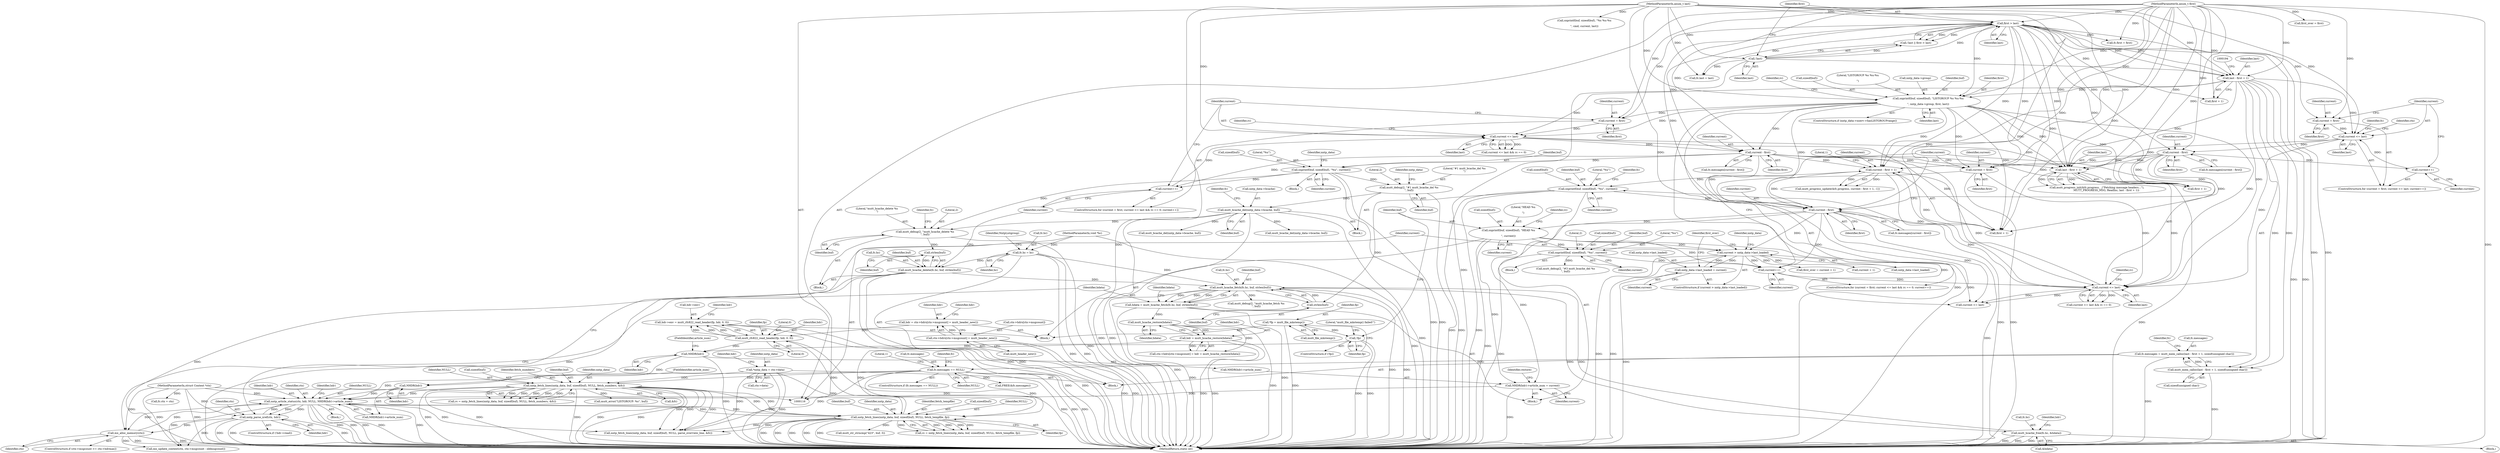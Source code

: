 digraph "0_neomutt_9e927affe3a021175f354af5fa01d22657c20585@API" {
"1000633" [label="(Call,hdr->env = mutt_rfc822_read_header(fp, hdr, 0, 0))"];
"1000637" [label="(Call,mutt_rfc822_read_header(fp, hdr, 0, 0))"];
"1000567" [label="(Call,nntp_fetch_lines(nntp_data, buf, sizeof(buf), NULL, fetch_tempfile, fp))"];
"1000258" [label="(Call,nntp_fetch_lines(nntp_data, buf, sizeof(buf), NULL, fetch_numbers, &fc))"];
"1000124" [label="(Call,*nntp_data = ctx->data)"];
"1000196" [label="(Call,fc.messages == NULL)"];
"1000183" [label="(Call,fc.messages = mutt_mem_calloc(last - first + 1, sizeof(unsigned char)))"];
"1000187" [label="(Call,mutt_mem_calloc(last - first + 1, sizeof(unsigned char)))"];
"1000188" [label="(Call,last - first + 1)"];
"1000120" [label="(MethodParameterIn,anum_t last)"];
"1000156" [label="(Call,!last)"];
"1000158" [label="(Call,first > last)"];
"1000119" [label="(MethodParameterIn,anum_t first)"];
"1000698" [label="(Call,nntp_article_status(ctx, hdr, NULL, NHDR(hdr)->article_num))"];
"1000711" [label="(Call,nntp_parse_xref(ctx, hdr))"];
"1000117" [label="(MethodParameterIn,struct Context *ctx)"];
"1000434" [label="(Call,mx_alloc_memory(ctx))"];
"1000703" [label="(Call,NHDR(hdr))"];
"1000685" [label="(Call,NHDR(hdr))"];
"1000460" [label="(Call,hdr = mutt_hcache_restore(hdata))"];
"1000462" [label="(Call,mutt_hcache_restore(hdata))"];
"1000436" [label="(Call,hdata = mutt_hcache_fetch(fc.hc, buf, strlen(buf)))"];
"1000438" [label="(Call,mutt_hcache_fetch(fc.hc, buf, strlen(buf)))"];
"1000332" [label="(Call,mutt_hcache_delete(fc.hc, buf, strlen(buf)))"];
"1000204" [label="(Call,fc.hc = hc)"];
"1000118" [label="(MethodParameterIn,void *hc)"];
"1000337" [label="(Call,strlen(buf))"];
"1000328" [label="(Call,mutt_debug(2, \"mutt_hcache_delete %s\n\", buf))"];
"1000303" [label="(Call,snprintf(buf, sizeof(buf), \"%u\", current))"];
"1000299" [label="(Call,current - first)"];
"1000285" [label="(Call,current <= last)"];
"1000291" [label="(Call,current++)"];
"1000281" [label="(Call,current = first)"];
"1000237" [label="(Call,snprintf(buf, sizeof(buf), \"LISTGROUP %s %u-%u\r\n\", nntp_data->group, first, last))"];
"1000318" [label="(Call,mutt_bcache_del(nntp_data->bcache, buf))"];
"1000314" [label="(Call,mutt_debug(2, \"#1 mutt_bcache_del %s\n\", buf))"];
"1000464" [label="(Call,mutt_hcache_free(fc.hc, &hdata))"];
"1000443" [label="(Call,strlen(buf))"];
"1000410" [label="(Call,snprintf(buf, sizeof(buf), \"%u\", current))"];
"1000403" [label="(Call,current - first + 1)"];
"1000384" [label="(Call,current <= last)"];
"1000390" [label="(Call,current++)"];
"1000603" [label="(Call,snprintf(buf, sizeof(buf), \"%u\", current))"];
"1000559" [label="(Call,snprintf(buf, sizeof(buf), \"HEAD %u\r\n\", current))"];
"1000422" [label="(Call,current - first)"];
"1000355" [label="(Call,current - first)"];
"1000345" [label="(Call,current <= last)"];
"1000348" [label="(Call,current++)"];
"1000342" [label="(Call,current = first)"];
"1000715" [label="(Call,current > nntp_data->last_loaded)"];
"1000720" [label="(Call,nntp_data->last_loaded = current)"];
"1000380" [label="(Call,current = first)"];
"1000374" [label="(Call,last - first + 1)"];
"1000683" [label="(Call,NHDR(hdr)->article_num = current)"];
"1000549" [label="(Call,!fp)"];
"1000545" [label="(Call,*fp = mutt_file_mkstemp())"];
"1000622" [label="(Call,hdr = ctx->hdrs[ctx->msgcount] = mutt_header_new())"];
"1000624" [label="(Call,ctx->hdrs[ctx->msgcount] = mutt_header_new())"];
"1000726" [label="(Identifier,first_over)"];
"1000281" [label="(Call,current = first)"];
"1000549" [label="(Call,!fp)"];
"1000410" [label="(Call,snprintf(buf, sizeof(buf), \"%u\", current))"];
"1000605" [label="(Call,sizeof(buf))"];
"1000622" [label="(Call,hdr = ctx->hdrs[ctx->msgcount] = mutt_header_new())"];
"1000188" [label="(Call,last - first + 1)"];
"1000461" [label="(Identifier,hdr)"];
"1000720" [label="(Call,nntp_data->last_loaded = current)"];
"1000574" [label="(Identifier,fp)"];
"1000706" [label="(ControlStructure,if (!hdr->read))"];
"1000724" [label="(Identifier,current)"];
"1000303" [label="(Call,snprintf(buf, sizeof(buf), \"%u\", current))"];
"1000572" [label="(Identifier,NULL)"];
"1000709" [label="(Identifier,hdr)"];
"1000183" [label="(Call,fc.messages = mutt_mem_calloc(last - first + 1, sizeof(unsigned char)))"];
"1000439" [label="(Call,fc.hc)"];
"1000381" [label="(Identifier,current)"];
"1000205" [label="(Call,fc.hc)"];
"1000443" [label="(Call,strlen(buf))"];
"1000291" [label="(Call,current++)"];
"1000634" [label="(Call,hdr->env)"];
"1000125" [label="(Identifier,nntp_data)"];
"1000285" [label="(Call,current <= last)"];
"1000613" [label="(Call,mutt_bcache_del(nntp_data->bcache, buf))"];
"1000561" [label="(Call,sizeof(buf))"];
"1000347" [label="(Identifier,last)"];
"1000446" [label="(Identifier,hdata)"];
"1000426" [label="(ControlStructure,if (ctx->msgcount >= ctx->hdrmax))"];
"1000327" [label="(Block,)"];
"1000257" [label="(Identifier,rc)"];
"1000231" [label="(ControlStructure,if (nntp_data->nserv->hasLISTGROUPrange))"];
"1000208" [label="(Identifier,hc)"];
"1000701" [label="(Identifier,NULL)"];
"1000341" [label="(ControlStructure,for (current = first; current <= last; current++))"];
"1000300" [label="(Identifier,current)"];
"1000119" [label="(MethodParameterIn,anum_t first)"];
"1000564" [label="(Identifier,current)"];
"1000624" [label="(Call,ctx->hdrs[ctx->msgcount] = mutt_header_new())"];
"1000712" [label="(Identifier,ctx)"];
"1000684" [label="(Call,NHDR(hdr)->article_num)"];
"1000569" [label="(Identifier,buf)"];
"1000328" [label="(Call,mutt_debug(2, \"mutt_hcache_delete %s\n\", buf))"];
"1000809" [label="(Call,FREE(&fc.messages))"];
"1000287" [label="(Identifier,last)"];
"1000560" [label="(Identifier,buf)"];
"1000311" [label="(Identifier,nntp_data)"];
"1000211" [label="(Identifier,NntpListgroup)"];
"1000256" [label="(Call,rc = nntp_fetch_lines(nntp_data, buf, sizeof(buf), NULL, fetch_numbers, &fc))"];
"1000435" [label="(Identifier,ctx)"];
"1000722" [label="(Identifier,nntp_data)"];
"1000714" [label="(ControlStructure,if (current > nntp_data->last_loaded))"];
"1000565" [label="(Call,rc = nntp_fetch_lines(nntp_data, buf, sizeof(buf), NULL, fetch_tempfile, fp))"];
"1000280" [label="(ControlStructure,for (current = first; current <= last && rc == 0; current++))"];
"1000697" [label="(Block,)"];
"1000391" [label="(Identifier,current)"];
"1000132" [label="(Identifier,hdr)"];
"1000568" [label="(Identifier,nntp_data)"];
"1000356" [label="(Identifier,current)"];
"1000355" [label="(Call,current - first)"];
"1000573" [label="(Identifier,fetch_tempfile)"];
"1000716" [label="(Identifier,current)"];
"1000293" [label="(Block,)"];
"1000304" [label="(Identifier,buf)"];
"1000374" [label="(Call,last - first + 1)"];
"1000314" [label="(Call,mutt_debug(2, \"#1 mutt_bcache_del %s\n\", buf))"];
"1000559" [label="(Call,snprintf(buf, sizeof(buf), \"HEAD %u\r\n\", current))"];
"1000698" [label="(Call,nntp_article_status(ctx, hdr, NULL, NHDR(hdr)->article_num))"];
"1000563" [label="(Literal,\"HEAD %u\r\n\")"];
"1000547" [label="(Call,mutt_file_mkstemp())"];
"1000258" [label="(Call,nntp_fetch_lines(nntp_data, buf, sizeof(buf), NULL, fetch_numbers, &fc))"];
"1000390" [label="(Call,current++)"];
"1000375" [label="(Identifier,last)"];
"1000448" [label="(Call,mutt_debug(2, \"mutt_hcache_fetch %s\n\", buf))"];
"1000687" [label="(FieldIdentifier,article_num)"];
"1000292" [label="(Identifier,current)"];
"1000412" [label="(Call,sizeof(buf))"];
"1000282" [label="(Identifier,current)"];
"1000263" [label="(Identifier,NULL)"];
"1000239" [label="(Call,sizeof(buf))"];
"1000331" [label="(Identifier,buf)"];
"1000241" [label="(Literal,\"LISTGROUP %s %u-%u\r\n\")"];
"1000415" [label="(Identifier,current)"];
"1000603" [label="(Call,snprintf(buf, sizeof(buf), \"%u\", current))"];
"1000715" [label="(Call,current > nntp_data->last_loaded)"];
"1000388" [label="(Identifier,rc)"];
"1000637" [label="(Call,mutt_rfc822_read_header(fp, hdr, 0, 0))"];
"1000404" [label="(Identifier,current)"];
"1000333" [label="(Call,fc.hc)"];
"1000644" [label="(Identifier,hdr)"];
"1000200" [label="(Identifier,NULL)"];
"1000286" [label="(Identifier,current)"];
"1000320" [label="(Identifier,nntp_data)"];
"1000382" [label="(Identifier,first)"];
"1000566" [label="(Identifier,rc)"];
"1000318" [label="(Call,mutt_bcache_del(nntp_data->bcache, buf))"];
"1000246" [label="(Identifier,last)"];
"1000343" [label="(Identifier,current)"];
"1000725" [label="(Call,first_over = current + 1)"];
"1000380" [label="(Call,current = first)"];
"1000316" [label="(Literal,\"#1 mutt_bcache_del %s\n\")"];
"1000384" [label="(Call,current <= last)"];
"1000289" [label="(Identifier,rc)"];
"1000348" [label="(Call,current++)"];
"1000322" [label="(Identifier,buf)"];
"1000465" [label="(Call,fc.hc)"];
"1000117" [label="(MethodParameterIn,struct Context *ctx)"];
"1000768" [label="(Call,snprintf(buf, sizeof(buf), \"%s %u-%u\r\n\", cmd, current, last))"];
"1000204" [label="(Call,fc.hc = hc)"];
"1000683" [label="(Call,NHDR(hdr)->article_num = current)"];
"1000778" [label="(Call,nntp_fetch_lines(nntp_data, buf, sizeof(buf), NULL, parse_overview_line, &fc))"];
"1000609" [label="(Call,mutt_debug(2, \"#3 mutt_bcache_del %s\n\", buf))"];
"1000570" [label="(Call,sizeof(buf))"];
"1000308" [label="(Identifier,current)"];
"1000608" [label="(Identifier,current)"];
"1000711" [label="(Call,nntp_parse_xref(ctx, hdr))"];
"1000545" [label="(Call,*fp = mutt_file_mkstemp())"];
"1000163" [label="(Call,fc.ctx = ctx)"];
"1000342" [label="(Call,current = first)"];
"1000437" [label="(Identifier,hdata)"];
"1000147" [label="(Call,first_over = first)"];
"1000317" [label="(Identifier,buf)"];
"1000543" [label="(Block,)"];
"1000548" [label="(ControlStructure,if (!fp))"];
"1000284" [label="(Call,current <= last && rc == 0)"];
"1000721" [label="(Call,nntp_data->last_loaded)"];
"1000242" [label="(Call,nntp_data->group)"];
"1000463" [label="(Identifier,hdata)"];
"1000546" [label="(Identifier,fp)"];
"1000168" [label="(Call,fc.first = first)"];
"1000238" [label="(Identifier,buf)"];
"1000704" [label="(Identifier,hdr)"];
"1000452" [label="(Call,ctx->hdrs[ctx->msgcount] = hdr = mutt_hcache_restore(hdata))"];
"1000349" [label="(Identifier,current)"];
"1000423" [label="(Identifier,current)"];
"1000411" [label="(Identifier,buf)"];
"1000472" [label="(Identifier,hdr)"];
"1000444" [label="(Identifier,buf)"];
"1000190" [label="(Call,first + 1)"];
"1000468" [label="(Call,&hdata)"];
"1000398" [label="(Call,mutt_progress_update(&fc.progress, current - first + 1, -1))"];
"1000301" [label="(Identifier,first)"];
"1000550" [label="(Identifier,fp)"];
"1000639" [label="(Identifier,hdr)"];
"1000158" [label="(Call,first > last)"];
"1000495" [label="(Call,mutt_bcache_del(nntp_data->bcache, buf))"];
"1000588" [label="(Call,mutt_str_strncmp(\"423\", buf, 3))"];
"1000604" [label="(Identifier,buf)"];
"1000353" [label="(Identifier,fc)"];
"1000193" [label="(Call,sizeof(unsigned char))"];
"1000346" [label="(Identifier,current)"];
"1000705" [label="(FieldIdentifier,article_num)"];
"1000641" [label="(Literal,0)"];
"1000124" [label="(Call,*nntp_data = ctx->data)"];
"1000727" [label="(Call,current + 1)"];
"1000272" [label="(Call,mutt_error(\"LISTGROUP: %s\", buf))"];
"1000717" [label="(Call,nntp_data->last_loaded)"];
"1000261" [label="(Call,sizeof(buf))"];
"1000379" [label="(ControlStructure,for (current = first; current <= last && rc == 0; current++))"];
"1000295" [label="(Call,fc.messages[current - first])"];
"1000633" [label="(Call,hdr->env = mutt_rfc822_read_header(fp, hdr, 0, 0))"];
"1000329" [label="(Literal,2)"];
"1000632" [label="(Call,mutt_header_new())"];
"1000702" [label="(Call,NHDR(hdr)->article_num)"];
"1000206" [label="(Identifier,fc)"];
"1000447" [label="(Block,)"];
"1000700" [label="(Identifier,hdr)"];
"1000330" [label="(Literal,\"mutt_hcache_delete %s\n\")"];
"1000299" [label="(Call,current - first)"];
"1000635" [label="(Identifier,hdr)"];
"1000283" [label="(Identifier,first)"];
"1000203" [label="(Literal,1)"];
"1000264" [label="(Identifier,fetch_numbers)"];
"1000120" [label="(MethodParameterIn,anum_t last)"];
"1000460" [label="(Call,hdr = mutt_hcache_restore(hdata))"];
"1000607" [label="(Literal,\"%u\")"];
"1000602" [label="(Block,)"];
"1000122" [label="(Block,)"];
"1000703" [label="(Call,NHDR(hdr))"];
"1000305" [label="(Call,sizeof(buf))"];
"1000365" [label="(Call,mutt_progress_init(&fc.progress, _(\"Fetching message headers...\"),\n                       MUTT_PROGRESS_MSG, ReadInc, last - first + 1))"];
"1000319" [label="(Call,nntp_data->bcache)"];
"1000265" [label="(Call,&fc)"];
"1000307" [label="(Literal,\"%u\")"];
"1000713" [label="(Identifier,hdr)"];
"1000357" [label="(Identifier,first)"];
"1000245" [label="(Identifier,first)"];
"1000690" [label="(Identifier,restore)"];
"1000464" [label="(Call,mutt_hcache_free(fc.hc, &hdata))"];
"1000197" [label="(Call,fc.messages)"];
"1000313" [label="(Block,)"];
"1000383" [label="(Call,current <= last && rc == 0)"];
"1000157" [label="(Identifier,last)"];
"1000442" [label="(Identifier,buf)"];
"1000414" [label="(Literal,\"%u\")"];
"1000260" [label="(Identifier,buf)"];
"1000337" [label="(Call,strlen(buf))"];
"1000638" [label="(Identifier,fp)"];
"1000334" [label="(Identifier,fc)"];
"1000802" [label="(Call,mx_update_context(ctx, ctx->msgcount - oldmsgcount))"];
"1000155" [label="(Call,!last || first > last)"];
"1000438" [label="(Call,mutt_hcache_fetch(fc.hc, buf, strlen(buf)))"];
"1000623" [label="(Identifier,hdr)"];
"1000688" [label="(Identifier,current)"];
"1000385" [label="(Identifier,current)"];
"1000187" [label="(Call,mutt_mem_calloc(last - first + 1, sizeof(unsigned char)))"];
"1000422" [label="(Call,current - first)"];
"1000126" [label="(Call,ctx->data)"];
"1000159" [label="(Identifier,first)"];
"1000640" [label="(Literal,0)"];
"1000184" [label="(Call,fc.messages)"];
"1000345" [label="(Call,current <= last)"];
"1000434" [label="(Call,mx_alloc_memory(ctx))"];
"1000553" [label="(Literal,\"mutt_file_mkstemp() failed!\")"];
"1000344" [label="(Identifier,first)"];
"1000403" [label="(Call,current - first + 1)"];
"1000685" [label="(Call,NHDR(hdr))"];
"1000420" [label="(Identifier,fc)"];
"1000315" [label="(Literal,2)"];
"1000237" [label="(Call,snprintf(buf, sizeof(buf), \"LISTGROUP %s %u-%u\r\n\", nntp_data->group, first, last))"];
"1000336" [label="(Identifier,buf)"];
"1000196" [label="(Call,fc.messages == NULL)"];
"1000418" [label="(Call,fc.messages[current - first])"];
"1000462" [label="(Call,mutt_hcache_restore(hdata))"];
"1000189" [label="(Identifier,last)"];
"1000686" [label="(Identifier,hdr)"];
"1000118" [label="(MethodParameterIn,void *hc)"];
"1000625" [label="(Call,ctx->hdrs[ctx->msgcount])"];
"1000409" [label="(Literal,1)"];
"1000195" [label="(ControlStructure,if (fc.messages == NULL))"];
"1000405" [label="(Call,first + 1)"];
"1000351" [label="(Call,fc.messages[current - first])"];
"1000259" [label="(Identifier,nntp_data)"];
"1000173" [label="(Call,fc.last = last)"];
"1000386" [label="(Identifier,last)"];
"1000362" [label="(Identifier,ctx)"];
"1000325" [label="(Identifier,fc)"];
"1000699" [label="(Identifier,ctx)"];
"1000610" [label="(Literal,2)"];
"1000156" [label="(Call,!last)"];
"1000198" [label="(Identifier,fc)"];
"1000392" [label="(Block,)"];
"1000332" [label="(Call,mutt_hcache_delete(fc.hc, buf, strlen(buf)))"];
"1000436" [label="(Call,hdata = mutt_hcache_fetch(fc.hc, buf, strlen(buf)))"];
"1000424" [label="(Identifier,first)"];
"1000824" [label="(MethodReturn,static int)"];
"1000160" [label="(Identifier,last)"];
"1000338" [label="(Identifier,buf)"];
"1000745" [label="(Call,current <= last)"];
"1000376" [label="(Call,first + 1)"];
"1000567" [label="(Call,nntp_fetch_lines(nntp_data, buf, sizeof(buf), NULL, fetch_tempfile, fp))"];
"1000633" -> "1000543"  [label="AST: "];
"1000633" -> "1000637"  [label="CFG: "];
"1000634" -> "1000633"  [label="AST: "];
"1000637" -> "1000633"  [label="AST: "];
"1000644" -> "1000633"  [label="CFG: "];
"1000633" -> "1000824"  [label="DDG: "];
"1000633" -> "1000824"  [label="DDG: "];
"1000637" -> "1000633"  [label="DDG: "];
"1000637" -> "1000633"  [label="DDG: "];
"1000637" -> "1000633"  [label="DDG: "];
"1000637" -> "1000641"  [label="CFG: "];
"1000638" -> "1000637"  [label="AST: "];
"1000639" -> "1000637"  [label="AST: "];
"1000640" -> "1000637"  [label="AST: "];
"1000641" -> "1000637"  [label="AST: "];
"1000637" -> "1000824"  [label="DDG: "];
"1000567" -> "1000637"  [label="DDG: "];
"1000622" -> "1000637"  [label="DDG: "];
"1000637" -> "1000685"  [label="DDG: "];
"1000567" -> "1000565"  [label="AST: "];
"1000567" -> "1000574"  [label="CFG: "];
"1000568" -> "1000567"  [label="AST: "];
"1000569" -> "1000567"  [label="AST: "];
"1000570" -> "1000567"  [label="AST: "];
"1000572" -> "1000567"  [label="AST: "];
"1000573" -> "1000567"  [label="AST: "];
"1000574" -> "1000567"  [label="AST: "];
"1000565" -> "1000567"  [label="CFG: "];
"1000567" -> "1000824"  [label="DDG: "];
"1000567" -> "1000824"  [label="DDG: "];
"1000567" -> "1000824"  [label="DDG: "];
"1000567" -> "1000824"  [label="DDG: "];
"1000567" -> "1000824"  [label="DDG: "];
"1000567" -> "1000565"  [label="DDG: "];
"1000567" -> "1000565"  [label="DDG: "];
"1000567" -> "1000565"  [label="DDG: "];
"1000567" -> "1000565"  [label="DDG: "];
"1000567" -> "1000565"  [label="DDG: "];
"1000258" -> "1000567"  [label="DDG: "];
"1000258" -> "1000567"  [label="DDG: "];
"1000124" -> "1000567"  [label="DDG: "];
"1000196" -> "1000567"  [label="DDG: "];
"1000698" -> "1000567"  [label="DDG: "];
"1000549" -> "1000567"  [label="DDG: "];
"1000567" -> "1000588"  [label="DDG: "];
"1000567" -> "1000698"  [label="DDG: "];
"1000567" -> "1000778"  [label="DDG: "];
"1000567" -> "1000778"  [label="DDG: "];
"1000258" -> "1000256"  [label="AST: "];
"1000258" -> "1000265"  [label="CFG: "];
"1000259" -> "1000258"  [label="AST: "];
"1000260" -> "1000258"  [label="AST: "];
"1000261" -> "1000258"  [label="AST: "];
"1000263" -> "1000258"  [label="AST: "];
"1000264" -> "1000258"  [label="AST: "];
"1000265" -> "1000258"  [label="AST: "];
"1000256" -> "1000258"  [label="CFG: "];
"1000258" -> "1000824"  [label="DDG: "];
"1000258" -> "1000824"  [label="DDG: "];
"1000258" -> "1000824"  [label="DDG: "];
"1000258" -> "1000824"  [label="DDG: "];
"1000258" -> "1000824"  [label="DDG: "];
"1000258" -> "1000256"  [label="DDG: "];
"1000258" -> "1000256"  [label="DDG: "];
"1000258" -> "1000256"  [label="DDG: "];
"1000258" -> "1000256"  [label="DDG: "];
"1000258" -> "1000256"  [label="DDG: "];
"1000124" -> "1000258"  [label="DDG: "];
"1000196" -> "1000258"  [label="DDG: "];
"1000258" -> "1000272"  [label="DDG: "];
"1000258" -> "1000698"  [label="DDG: "];
"1000258" -> "1000778"  [label="DDG: "];
"1000258" -> "1000778"  [label="DDG: "];
"1000258" -> "1000778"  [label="DDG: "];
"1000124" -> "1000122"  [label="AST: "];
"1000124" -> "1000126"  [label="CFG: "];
"1000125" -> "1000124"  [label="AST: "];
"1000126" -> "1000124"  [label="AST: "];
"1000132" -> "1000124"  [label="CFG: "];
"1000124" -> "1000824"  [label="DDG: "];
"1000124" -> "1000824"  [label="DDG: "];
"1000124" -> "1000778"  [label="DDG: "];
"1000196" -> "1000195"  [label="AST: "];
"1000196" -> "1000200"  [label="CFG: "];
"1000197" -> "1000196"  [label="AST: "];
"1000200" -> "1000196"  [label="AST: "];
"1000203" -> "1000196"  [label="CFG: "];
"1000206" -> "1000196"  [label="CFG: "];
"1000196" -> "1000824"  [label="DDG: "];
"1000196" -> "1000824"  [label="DDG: "];
"1000196" -> "1000824"  [label="DDG: "];
"1000183" -> "1000196"  [label="DDG: "];
"1000196" -> "1000698"  [label="DDG: "];
"1000196" -> "1000778"  [label="DDG: "];
"1000196" -> "1000809"  [label="DDG: "];
"1000183" -> "1000122"  [label="AST: "];
"1000183" -> "1000187"  [label="CFG: "];
"1000184" -> "1000183"  [label="AST: "];
"1000187" -> "1000183"  [label="AST: "];
"1000198" -> "1000183"  [label="CFG: "];
"1000183" -> "1000824"  [label="DDG: "];
"1000187" -> "1000183"  [label="DDG: "];
"1000187" -> "1000193"  [label="CFG: "];
"1000188" -> "1000187"  [label="AST: "];
"1000193" -> "1000187"  [label="AST: "];
"1000187" -> "1000824"  [label="DDG: "];
"1000188" -> "1000187"  [label="DDG: "];
"1000188" -> "1000187"  [label="DDG: "];
"1000188" -> "1000190"  [label="CFG: "];
"1000189" -> "1000188"  [label="AST: "];
"1000190" -> "1000188"  [label="AST: "];
"1000194" -> "1000188"  [label="CFG: "];
"1000188" -> "1000824"  [label="DDG: "];
"1000188" -> "1000824"  [label="DDG: "];
"1000120" -> "1000188"  [label="DDG: "];
"1000156" -> "1000188"  [label="DDG: "];
"1000158" -> "1000188"  [label="DDG: "];
"1000158" -> "1000188"  [label="DDG: "];
"1000119" -> "1000188"  [label="DDG: "];
"1000188" -> "1000237"  [label="DDG: "];
"1000188" -> "1000285"  [label="DDG: "];
"1000188" -> "1000345"  [label="DDG: "];
"1000188" -> "1000374"  [label="DDG: "];
"1000188" -> "1000384"  [label="DDG: "];
"1000120" -> "1000116"  [label="AST: "];
"1000120" -> "1000824"  [label="DDG: "];
"1000120" -> "1000156"  [label="DDG: "];
"1000120" -> "1000158"  [label="DDG: "];
"1000120" -> "1000173"  [label="DDG: "];
"1000120" -> "1000237"  [label="DDG: "];
"1000120" -> "1000285"  [label="DDG: "];
"1000120" -> "1000345"  [label="DDG: "];
"1000120" -> "1000374"  [label="DDG: "];
"1000120" -> "1000384"  [label="DDG: "];
"1000120" -> "1000745"  [label="DDG: "];
"1000120" -> "1000768"  [label="DDG: "];
"1000156" -> "1000155"  [label="AST: "];
"1000156" -> "1000157"  [label="CFG: "];
"1000157" -> "1000156"  [label="AST: "];
"1000159" -> "1000156"  [label="CFG: "];
"1000155" -> "1000156"  [label="CFG: "];
"1000156" -> "1000824"  [label="DDG: "];
"1000156" -> "1000155"  [label="DDG: "];
"1000156" -> "1000158"  [label="DDG: "];
"1000156" -> "1000173"  [label="DDG: "];
"1000158" -> "1000155"  [label="AST: "];
"1000158" -> "1000160"  [label="CFG: "];
"1000159" -> "1000158"  [label="AST: "];
"1000160" -> "1000158"  [label="AST: "];
"1000155" -> "1000158"  [label="CFG: "];
"1000158" -> "1000824"  [label="DDG: "];
"1000158" -> "1000824"  [label="DDG: "];
"1000158" -> "1000155"  [label="DDG: "];
"1000158" -> "1000155"  [label="DDG: "];
"1000119" -> "1000158"  [label="DDG: "];
"1000158" -> "1000168"  [label="DDG: "];
"1000158" -> "1000173"  [label="DDG: "];
"1000158" -> "1000190"  [label="DDG: "];
"1000158" -> "1000237"  [label="DDG: "];
"1000158" -> "1000281"  [label="DDG: "];
"1000158" -> "1000299"  [label="DDG: "];
"1000158" -> "1000342"  [label="DDG: "];
"1000158" -> "1000355"  [label="DDG: "];
"1000158" -> "1000374"  [label="DDG: "];
"1000158" -> "1000376"  [label="DDG: "];
"1000158" -> "1000380"  [label="DDG: "];
"1000158" -> "1000403"  [label="DDG: "];
"1000158" -> "1000405"  [label="DDG: "];
"1000158" -> "1000422"  [label="DDG: "];
"1000119" -> "1000116"  [label="AST: "];
"1000119" -> "1000824"  [label="DDG: "];
"1000119" -> "1000147"  [label="DDG: "];
"1000119" -> "1000168"  [label="DDG: "];
"1000119" -> "1000190"  [label="DDG: "];
"1000119" -> "1000237"  [label="DDG: "];
"1000119" -> "1000281"  [label="DDG: "];
"1000119" -> "1000299"  [label="DDG: "];
"1000119" -> "1000342"  [label="DDG: "];
"1000119" -> "1000355"  [label="DDG: "];
"1000119" -> "1000374"  [label="DDG: "];
"1000119" -> "1000376"  [label="DDG: "];
"1000119" -> "1000380"  [label="DDG: "];
"1000119" -> "1000403"  [label="DDG: "];
"1000119" -> "1000405"  [label="DDG: "];
"1000119" -> "1000422"  [label="DDG: "];
"1000698" -> "1000697"  [label="AST: "];
"1000698" -> "1000702"  [label="CFG: "];
"1000699" -> "1000698"  [label="AST: "];
"1000700" -> "1000698"  [label="AST: "];
"1000701" -> "1000698"  [label="AST: "];
"1000702" -> "1000698"  [label="AST: "];
"1000709" -> "1000698"  [label="CFG: "];
"1000698" -> "1000824"  [label="DDG: "];
"1000698" -> "1000824"  [label="DDG: "];
"1000698" -> "1000824"  [label="DDG: "];
"1000698" -> "1000824"  [label="DDG: "];
"1000698" -> "1000824"  [label="DDG: "];
"1000698" -> "1000434"  [label="DDG: "];
"1000711" -> "1000698"  [label="DDG: "];
"1000434" -> "1000698"  [label="DDG: "];
"1000117" -> "1000698"  [label="DDG: "];
"1000703" -> "1000698"  [label="DDG: "];
"1000683" -> "1000698"  [label="DDG: "];
"1000698" -> "1000711"  [label="DDG: "];
"1000698" -> "1000711"  [label="DDG: "];
"1000698" -> "1000778"  [label="DDG: "];
"1000698" -> "1000802"  [label="DDG: "];
"1000711" -> "1000706"  [label="AST: "];
"1000711" -> "1000713"  [label="CFG: "];
"1000712" -> "1000711"  [label="AST: "];
"1000713" -> "1000711"  [label="AST: "];
"1000716" -> "1000711"  [label="CFG: "];
"1000711" -> "1000824"  [label="DDG: "];
"1000711" -> "1000824"  [label="DDG: "];
"1000711" -> "1000824"  [label="DDG: "];
"1000711" -> "1000434"  [label="DDG: "];
"1000117" -> "1000711"  [label="DDG: "];
"1000711" -> "1000802"  [label="DDG: "];
"1000117" -> "1000116"  [label="AST: "];
"1000117" -> "1000824"  [label="DDG: "];
"1000117" -> "1000163"  [label="DDG: "];
"1000117" -> "1000434"  [label="DDG: "];
"1000117" -> "1000802"  [label="DDG: "];
"1000434" -> "1000426"  [label="AST: "];
"1000434" -> "1000435"  [label="CFG: "];
"1000435" -> "1000434"  [label="AST: "];
"1000437" -> "1000434"  [label="CFG: "];
"1000434" -> "1000824"  [label="DDG: "];
"1000434" -> "1000824"  [label="DDG: "];
"1000434" -> "1000802"  [label="DDG: "];
"1000703" -> "1000702"  [label="AST: "];
"1000703" -> "1000704"  [label="CFG: "];
"1000704" -> "1000703"  [label="AST: "];
"1000705" -> "1000703"  [label="CFG: "];
"1000685" -> "1000703"  [label="DDG: "];
"1000685" -> "1000684"  [label="AST: "];
"1000685" -> "1000686"  [label="CFG: "];
"1000686" -> "1000685"  [label="AST: "];
"1000687" -> "1000685"  [label="CFG: "];
"1000685" -> "1000824"  [label="DDG: "];
"1000460" -> "1000685"  [label="DDG: "];
"1000460" -> "1000452"  [label="AST: "];
"1000460" -> "1000462"  [label="CFG: "];
"1000461" -> "1000460"  [label="AST: "];
"1000462" -> "1000460"  [label="AST: "];
"1000452" -> "1000460"  [label="CFG: "];
"1000460" -> "1000824"  [label="DDG: "];
"1000460" -> "1000824"  [label="DDG: "];
"1000460" -> "1000452"  [label="DDG: "];
"1000462" -> "1000460"  [label="DDG: "];
"1000462" -> "1000463"  [label="CFG: "];
"1000463" -> "1000462"  [label="AST: "];
"1000462" -> "1000824"  [label="DDG: "];
"1000462" -> "1000452"  [label="DDG: "];
"1000436" -> "1000462"  [label="DDG: "];
"1000436" -> "1000392"  [label="AST: "];
"1000436" -> "1000438"  [label="CFG: "];
"1000437" -> "1000436"  [label="AST: "];
"1000438" -> "1000436"  [label="AST: "];
"1000446" -> "1000436"  [label="CFG: "];
"1000436" -> "1000824"  [label="DDG: "];
"1000436" -> "1000824"  [label="DDG: "];
"1000438" -> "1000436"  [label="DDG: "];
"1000438" -> "1000436"  [label="DDG: "];
"1000438" -> "1000436"  [label="DDG: "];
"1000438" -> "1000443"  [label="CFG: "];
"1000439" -> "1000438"  [label="AST: "];
"1000442" -> "1000438"  [label="AST: "];
"1000443" -> "1000438"  [label="AST: "];
"1000438" -> "1000824"  [label="DDG: "];
"1000438" -> "1000824"  [label="DDG: "];
"1000438" -> "1000824"  [label="DDG: "];
"1000332" -> "1000438"  [label="DDG: "];
"1000464" -> "1000438"  [label="DDG: "];
"1000204" -> "1000438"  [label="DDG: "];
"1000443" -> "1000438"  [label="DDG: "];
"1000438" -> "1000448"  [label="DDG: "];
"1000438" -> "1000464"  [label="DDG: "];
"1000332" -> "1000327"  [label="AST: "];
"1000332" -> "1000337"  [label="CFG: "];
"1000333" -> "1000332"  [label="AST: "];
"1000336" -> "1000332"  [label="AST: "];
"1000337" -> "1000332"  [label="AST: "];
"1000292" -> "1000332"  [label="CFG: "];
"1000332" -> "1000824"  [label="DDG: "];
"1000332" -> "1000824"  [label="DDG: "];
"1000332" -> "1000824"  [label="DDG: "];
"1000332" -> "1000824"  [label="DDG: "];
"1000204" -> "1000332"  [label="DDG: "];
"1000337" -> "1000332"  [label="DDG: "];
"1000204" -> "1000122"  [label="AST: "];
"1000204" -> "1000208"  [label="CFG: "];
"1000205" -> "1000204"  [label="AST: "];
"1000208" -> "1000204"  [label="AST: "];
"1000211" -> "1000204"  [label="CFG: "];
"1000204" -> "1000824"  [label="DDG: "];
"1000204" -> "1000824"  [label="DDG: "];
"1000118" -> "1000204"  [label="DDG: "];
"1000118" -> "1000116"  [label="AST: "];
"1000118" -> "1000824"  [label="DDG: "];
"1000337" -> "1000338"  [label="CFG: "];
"1000338" -> "1000337"  [label="AST: "];
"1000328" -> "1000337"  [label="DDG: "];
"1000328" -> "1000327"  [label="AST: "];
"1000328" -> "1000331"  [label="CFG: "];
"1000329" -> "1000328"  [label="AST: "];
"1000330" -> "1000328"  [label="AST: "];
"1000331" -> "1000328"  [label="AST: "];
"1000334" -> "1000328"  [label="CFG: "];
"1000328" -> "1000824"  [label="DDG: "];
"1000303" -> "1000328"  [label="DDG: "];
"1000318" -> "1000328"  [label="DDG: "];
"1000303" -> "1000293"  [label="AST: "];
"1000303" -> "1000308"  [label="CFG: "];
"1000304" -> "1000303"  [label="AST: "];
"1000305" -> "1000303"  [label="AST: "];
"1000307" -> "1000303"  [label="AST: "];
"1000308" -> "1000303"  [label="AST: "];
"1000311" -> "1000303"  [label="CFG: "];
"1000303" -> "1000824"  [label="DDG: "];
"1000303" -> "1000824"  [label="DDG: "];
"1000303" -> "1000291"  [label="DDG: "];
"1000299" -> "1000303"  [label="DDG: "];
"1000303" -> "1000314"  [label="DDG: "];
"1000299" -> "1000295"  [label="AST: "];
"1000299" -> "1000301"  [label="CFG: "];
"1000300" -> "1000299"  [label="AST: "];
"1000301" -> "1000299"  [label="AST: "];
"1000295" -> "1000299"  [label="CFG: "];
"1000299" -> "1000291"  [label="DDG: "];
"1000285" -> "1000299"  [label="DDG: "];
"1000237" -> "1000299"  [label="DDG: "];
"1000299" -> "1000374"  [label="DDG: "];
"1000299" -> "1000376"  [label="DDG: "];
"1000299" -> "1000380"  [label="DDG: "];
"1000299" -> "1000403"  [label="DDG: "];
"1000299" -> "1000405"  [label="DDG: "];
"1000299" -> "1000422"  [label="DDG: "];
"1000285" -> "1000284"  [label="AST: "];
"1000285" -> "1000287"  [label="CFG: "];
"1000286" -> "1000285"  [label="AST: "];
"1000287" -> "1000285"  [label="AST: "];
"1000289" -> "1000285"  [label="CFG: "];
"1000284" -> "1000285"  [label="CFG: "];
"1000285" -> "1000284"  [label="DDG: "];
"1000285" -> "1000284"  [label="DDG: "];
"1000291" -> "1000285"  [label="DDG: "];
"1000281" -> "1000285"  [label="DDG: "];
"1000237" -> "1000285"  [label="DDG: "];
"1000285" -> "1000374"  [label="DDG: "];
"1000285" -> "1000384"  [label="DDG: "];
"1000291" -> "1000280"  [label="AST: "];
"1000291" -> "1000292"  [label="CFG: "];
"1000292" -> "1000291"  [label="AST: "];
"1000286" -> "1000291"  [label="CFG: "];
"1000281" -> "1000280"  [label="AST: "];
"1000281" -> "1000283"  [label="CFG: "];
"1000282" -> "1000281"  [label="AST: "];
"1000283" -> "1000281"  [label="AST: "];
"1000286" -> "1000281"  [label="CFG: "];
"1000237" -> "1000281"  [label="DDG: "];
"1000237" -> "1000231"  [label="AST: "];
"1000237" -> "1000246"  [label="CFG: "];
"1000238" -> "1000237"  [label="AST: "];
"1000239" -> "1000237"  [label="AST: "];
"1000241" -> "1000237"  [label="AST: "];
"1000242" -> "1000237"  [label="AST: "];
"1000245" -> "1000237"  [label="AST: "];
"1000246" -> "1000237"  [label="AST: "];
"1000257" -> "1000237"  [label="CFG: "];
"1000237" -> "1000824"  [label="DDG: "];
"1000237" -> "1000824"  [label="DDG: "];
"1000237" -> "1000374"  [label="DDG: "];
"1000237" -> "1000374"  [label="DDG: "];
"1000237" -> "1000376"  [label="DDG: "];
"1000237" -> "1000380"  [label="DDG: "];
"1000237" -> "1000384"  [label="DDG: "];
"1000237" -> "1000403"  [label="DDG: "];
"1000237" -> "1000405"  [label="DDG: "];
"1000237" -> "1000422"  [label="DDG: "];
"1000318" -> "1000313"  [label="AST: "];
"1000318" -> "1000322"  [label="CFG: "];
"1000319" -> "1000318"  [label="AST: "];
"1000322" -> "1000318"  [label="AST: "];
"1000325" -> "1000318"  [label="CFG: "];
"1000318" -> "1000824"  [label="DDG: "];
"1000318" -> "1000824"  [label="DDG: "];
"1000318" -> "1000824"  [label="DDG: "];
"1000314" -> "1000318"  [label="DDG: "];
"1000318" -> "1000495"  [label="DDG: "];
"1000318" -> "1000613"  [label="DDG: "];
"1000314" -> "1000313"  [label="AST: "];
"1000314" -> "1000317"  [label="CFG: "];
"1000315" -> "1000314"  [label="AST: "];
"1000316" -> "1000314"  [label="AST: "];
"1000317" -> "1000314"  [label="AST: "];
"1000320" -> "1000314"  [label="CFG: "];
"1000314" -> "1000824"  [label="DDG: "];
"1000464" -> "1000447"  [label="AST: "];
"1000464" -> "1000468"  [label="CFG: "];
"1000465" -> "1000464"  [label="AST: "];
"1000468" -> "1000464"  [label="AST: "];
"1000472" -> "1000464"  [label="CFG: "];
"1000464" -> "1000824"  [label="DDG: "];
"1000464" -> "1000824"  [label="DDG: "];
"1000464" -> "1000824"  [label="DDG: "];
"1000443" -> "1000444"  [label="CFG: "];
"1000444" -> "1000443"  [label="AST: "];
"1000410" -> "1000443"  [label="DDG: "];
"1000410" -> "1000392"  [label="AST: "];
"1000410" -> "1000415"  [label="CFG: "];
"1000411" -> "1000410"  [label="AST: "];
"1000412" -> "1000410"  [label="AST: "];
"1000414" -> "1000410"  [label="AST: "];
"1000415" -> "1000410"  [label="AST: "];
"1000420" -> "1000410"  [label="CFG: "];
"1000410" -> "1000824"  [label="DDG: "];
"1000410" -> "1000824"  [label="DDG: "];
"1000403" -> "1000410"  [label="DDG: "];
"1000384" -> "1000410"  [label="DDG: "];
"1000410" -> "1000422"  [label="DDG: "];
"1000403" -> "1000398"  [label="AST: "];
"1000403" -> "1000405"  [label="CFG: "];
"1000404" -> "1000403"  [label="AST: "];
"1000405" -> "1000403"  [label="AST: "];
"1000409" -> "1000403"  [label="CFG: "];
"1000403" -> "1000824"  [label="DDG: "];
"1000403" -> "1000398"  [label="DDG: "];
"1000403" -> "1000398"  [label="DDG: "];
"1000384" -> "1000403"  [label="DDG: "];
"1000422" -> "1000403"  [label="DDG: "];
"1000355" -> "1000403"  [label="DDG: "];
"1000384" -> "1000383"  [label="AST: "];
"1000384" -> "1000386"  [label="CFG: "];
"1000385" -> "1000384"  [label="AST: "];
"1000386" -> "1000384"  [label="AST: "];
"1000388" -> "1000384"  [label="CFG: "];
"1000383" -> "1000384"  [label="CFG: "];
"1000384" -> "1000383"  [label="DDG: "];
"1000384" -> "1000383"  [label="DDG: "];
"1000390" -> "1000384"  [label="DDG: "];
"1000380" -> "1000384"  [label="DDG: "];
"1000374" -> "1000384"  [label="DDG: "];
"1000345" -> "1000384"  [label="DDG: "];
"1000384" -> "1000745"  [label="DDG: "];
"1000384" -> "1000745"  [label="DDG: "];
"1000390" -> "1000379"  [label="AST: "];
"1000390" -> "1000391"  [label="CFG: "];
"1000391" -> "1000390"  [label="AST: "];
"1000385" -> "1000390"  [label="CFG: "];
"1000603" -> "1000390"  [label="DDG: "];
"1000422" -> "1000390"  [label="DDG: "];
"1000559" -> "1000390"  [label="DDG: "];
"1000715" -> "1000390"  [label="DDG: "];
"1000603" -> "1000602"  [label="AST: "];
"1000603" -> "1000608"  [label="CFG: "];
"1000604" -> "1000603"  [label="AST: "];
"1000605" -> "1000603"  [label="AST: "];
"1000607" -> "1000603"  [label="AST: "];
"1000608" -> "1000603"  [label="AST: "];
"1000610" -> "1000603"  [label="CFG: "];
"1000603" -> "1000824"  [label="DDG: "];
"1000559" -> "1000603"  [label="DDG: "];
"1000603" -> "1000609"  [label="DDG: "];
"1000559" -> "1000543"  [label="AST: "];
"1000559" -> "1000564"  [label="CFG: "];
"1000560" -> "1000559"  [label="AST: "];
"1000561" -> "1000559"  [label="AST: "];
"1000563" -> "1000559"  [label="AST: "];
"1000564" -> "1000559"  [label="AST: "];
"1000566" -> "1000559"  [label="CFG: "];
"1000559" -> "1000824"  [label="DDG: "];
"1000422" -> "1000559"  [label="DDG: "];
"1000559" -> "1000683"  [label="DDG: "];
"1000559" -> "1000715"  [label="DDG: "];
"1000559" -> "1000745"  [label="DDG: "];
"1000422" -> "1000418"  [label="AST: "];
"1000422" -> "1000424"  [label="CFG: "];
"1000423" -> "1000422"  [label="AST: "];
"1000424" -> "1000422"  [label="AST: "];
"1000418" -> "1000422"  [label="CFG: "];
"1000422" -> "1000824"  [label="DDG: "];
"1000422" -> "1000405"  [label="DDG: "];
"1000355" -> "1000422"  [label="DDG: "];
"1000422" -> "1000683"  [label="DDG: "];
"1000422" -> "1000715"  [label="DDG: "];
"1000422" -> "1000745"  [label="DDG: "];
"1000355" -> "1000351"  [label="AST: "];
"1000355" -> "1000357"  [label="CFG: "];
"1000356" -> "1000355"  [label="AST: "];
"1000357" -> "1000355"  [label="AST: "];
"1000351" -> "1000355"  [label="CFG: "];
"1000355" -> "1000348"  [label="DDG: "];
"1000345" -> "1000355"  [label="DDG: "];
"1000355" -> "1000374"  [label="DDG: "];
"1000355" -> "1000376"  [label="DDG: "];
"1000355" -> "1000380"  [label="DDG: "];
"1000355" -> "1000405"  [label="DDG: "];
"1000345" -> "1000341"  [label="AST: "];
"1000345" -> "1000347"  [label="CFG: "];
"1000346" -> "1000345"  [label="AST: "];
"1000347" -> "1000345"  [label="AST: "];
"1000353" -> "1000345"  [label="CFG: "];
"1000362" -> "1000345"  [label="CFG: "];
"1000348" -> "1000345"  [label="DDG: "];
"1000342" -> "1000345"  [label="DDG: "];
"1000345" -> "1000374"  [label="DDG: "];
"1000348" -> "1000341"  [label="AST: "];
"1000348" -> "1000349"  [label="CFG: "];
"1000349" -> "1000348"  [label="AST: "];
"1000346" -> "1000348"  [label="CFG: "];
"1000342" -> "1000341"  [label="AST: "];
"1000342" -> "1000344"  [label="CFG: "];
"1000343" -> "1000342"  [label="AST: "];
"1000344" -> "1000342"  [label="AST: "];
"1000346" -> "1000342"  [label="CFG: "];
"1000715" -> "1000714"  [label="AST: "];
"1000715" -> "1000717"  [label="CFG: "];
"1000716" -> "1000715"  [label="AST: "];
"1000717" -> "1000715"  [label="AST: "];
"1000722" -> "1000715"  [label="CFG: "];
"1000726" -> "1000715"  [label="CFG: "];
"1000715" -> "1000824"  [label="DDG: "];
"1000715" -> "1000824"  [label="DDG: "];
"1000720" -> "1000715"  [label="DDG: "];
"1000715" -> "1000720"  [label="DDG: "];
"1000715" -> "1000725"  [label="DDG: "];
"1000715" -> "1000727"  [label="DDG: "];
"1000720" -> "1000714"  [label="AST: "];
"1000720" -> "1000724"  [label="CFG: "];
"1000721" -> "1000720"  [label="AST: "];
"1000724" -> "1000720"  [label="AST: "];
"1000726" -> "1000720"  [label="CFG: "];
"1000720" -> "1000824"  [label="DDG: "];
"1000380" -> "1000379"  [label="AST: "];
"1000380" -> "1000382"  [label="CFG: "];
"1000381" -> "1000380"  [label="AST: "];
"1000382" -> "1000380"  [label="AST: "];
"1000385" -> "1000380"  [label="CFG: "];
"1000380" -> "1000824"  [label="DDG: "];
"1000374" -> "1000365"  [label="AST: "];
"1000374" -> "1000376"  [label="CFG: "];
"1000375" -> "1000374"  [label="AST: "];
"1000376" -> "1000374"  [label="AST: "];
"1000365" -> "1000374"  [label="CFG: "];
"1000374" -> "1000824"  [label="DDG: "];
"1000374" -> "1000365"  [label="DDG: "];
"1000374" -> "1000365"  [label="DDG: "];
"1000683" -> "1000392"  [label="AST: "];
"1000683" -> "1000688"  [label="CFG: "];
"1000684" -> "1000683"  [label="AST: "];
"1000688" -> "1000683"  [label="AST: "];
"1000690" -> "1000683"  [label="CFG: "];
"1000683" -> "1000824"  [label="DDG: "];
"1000549" -> "1000548"  [label="AST: "];
"1000549" -> "1000550"  [label="CFG: "];
"1000550" -> "1000549"  [label="AST: "];
"1000553" -> "1000549"  [label="CFG: "];
"1000560" -> "1000549"  [label="CFG: "];
"1000549" -> "1000824"  [label="DDG: "];
"1000549" -> "1000824"  [label="DDG: "];
"1000545" -> "1000549"  [label="DDG: "];
"1000545" -> "1000543"  [label="AST: "];
"1000545" -> "1000547"  [label="CFG: "];
"1000546" -> "1000545"  [label="AST: "];
"1000547" -> "1000545"  [label="AST: "];
"1000550" -> "1000545"  [label="CFG: "];
"1000545" -> "1000824"  [label="DDG: "];
"1000622" -> "1000543"  [label="AST: "];
"1000622" -> "1000624"  [label="CFG: "];
"1000623" -> "1000622"  [label="AST: "];
"1000624" -> "1000622"  [label="AST: "];
"1000635" -> "1000622"  [label="CFG: "];
"1000624" -> "1000622"  [label="DDG: "];
"1000624" -> "1000632"  [label="CFG: "];
"1000625" -> "1000624"  [label="AST: "];
"1000632" -> "1000624"  [label="AST: "];
"1000624" -> "1000824"  [label="DDG: "];
"1000624" -> "1000824"  [label="DDG: "];
}
